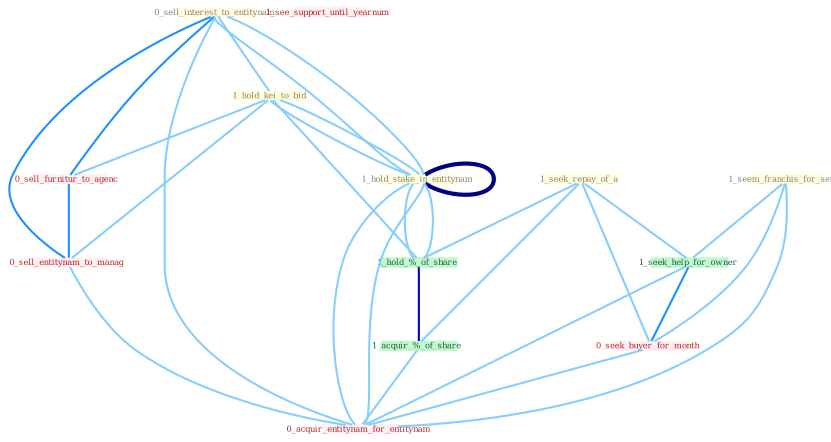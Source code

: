Graph G{ 
    node
    [shape=polygon,style=filled,width=.5,height=.06,color="#BDFCC9",fixedsize=true,fontsize=4,
    fontcolor="#2f4f4f"];
    {node
    [color="#ffffe0", fontcolor="#8b7d6b"] "0_sell_interest_to_entitynam " "1_hold_kei_to_bid " "1_seek_repay_of_a " "1_seem_franchis_for_seri " "1_hold_stake_in_entitynam "}
{node [color="#fff0f5", fontcolor="#b22222"] "0_seek_buyer_for_month " "1_see_support_until_yearnum " "0_sell_furnitur_to_agenc " "0_sell_entitynam_to_manag " "0_acquir_entitynam_for_entitynam "}
edge [color="#B0E2FF"];

	"0_sell_interest_to_entitynam " -- "1_hold_kei_to_bid " [w="1", color="#87cefa" ];
	"0_sell_interest_to_entitynam " -- "1_hold_stake_in_entitynam " [w="1", color="#87cefa" ];
	"0_sell_interest_to_entitynam " -- "1_hold_stake_in_entitynam " [w="1", color="#87cefa" ];
	"0_sell_interest_to_entitynam " -- "0_sell_furnitur_to_agenc " [w="2", color="#1e90ff" , len=0.8];
	"0_sell_interest_to_entitynam " -- "0_sell_entitynam_to_manag " [w="2", color="#1e90ff" , len=0.8];
	"0_sell_interest_to_entitynam " -- "0_acquir_entitynam_for_entitynam " [w="1", color="#87cefa" ];
	"1_hold_kei_to_bid " -- "1_hold_stake_in_entitynam " [w="1", color="#87cefa" ];
	"1_hold_kei_to_bid " -- "1_hold_%_of_share " [w="1", color="#87cefa" ];
	"1_hold_kei_to_bid " -- "1_hold_stake_in_entitynam " [w="1", color="#87cefa" ];
	"1_hold_kei_to_bid " -- "0_sell_furnitur_to_agenc " [w="1", color="#87cefa" ];
	"1_hold_kei_to_bid " -- "0_sell_entitynam_to_manag " [w="1", color="#87cefa" ];
	"1_seek_repay_of_a " -- "1_hold_%_of_share " [w="1", color="#87cefa" ];
	"1_seek_repay_of_a " -- "1_seek_help_for_owner " [w="1", color="#87cefa" ];
	"1_seek_repay_of_a " -- "0_seek_buyer_for_month " [w="1", color="#87cefa" ];
	"1_seek_repay_of_a " -- "1_acquir_%_of_share " [w="1", color="#87cefa" ];
	"1_seem_franchis_for_seri " -- "1_seek_help_for_owner " [w="1", color="#87cefa" ];
	"1_seem_franchis_for_seri " -- "0_seek_buyer_for_month " [w="1", color="#87cefa" ];
	"1_seem_franchis_for_seri " -- "0_acquir_entitynam_for_entitynam " [w="1", color="#87cefa" ];
	"1_hold_stake_in_entitynam " -- "1_hold_%_of_share " [w="1", color="#87cefa" ];
	"1_hold_stake_in_entitynam " -- "1_hold_stake_in_entitynam " [w="4", style=bold, color="#000080", len=0.4];
	"1_hold_stake_in_entitynam " -- "0_acquir_entitynam_for_entitynam " [w="1", color="#87cefa" ];
	"1_hold_%_of_share " -- "1_hold_stake_in_entitynam " [w="1", color="#87cefa" ];
	"1_hold_%_of_share " -- "1_acquir_%_of_share " [w="3", color="#0000cd" , len=0.6];
	"1_hold_stake_in_entitynam " -- "0_acquir_entitynam_for_entitynam " [w="1", color="#87cefa" ];
	"1_seek_help_for_owner " -- "0_seek_buyer_for_month " [w="2", color="#1e90ff" , len=0.8];
	"1_seek_help_for_owner " -- "0_acquir_entitynam_for_entitynam " [w="1", color="#87cefa" ];
	"0_seek_buyer_for_month " -- "0_acquir_entitynam_for_entitynam " [w="1", color="#87cefa" ];
	"1_acquir_%_of_share " -- "0_acquir_entitynam_for_entitynam " [w="1", color="#87cefa" ];
	"0_sell_furnitur_to_agenc " -- "0_sell_entitynam_to_manag " [w="2", color="#1e90ff" , len=0.8];
	"0_sell_entitynam_to_manag " -- "0_acquir_entitynam_for_entitynam " [w="1", color="#87cefa" ];
}